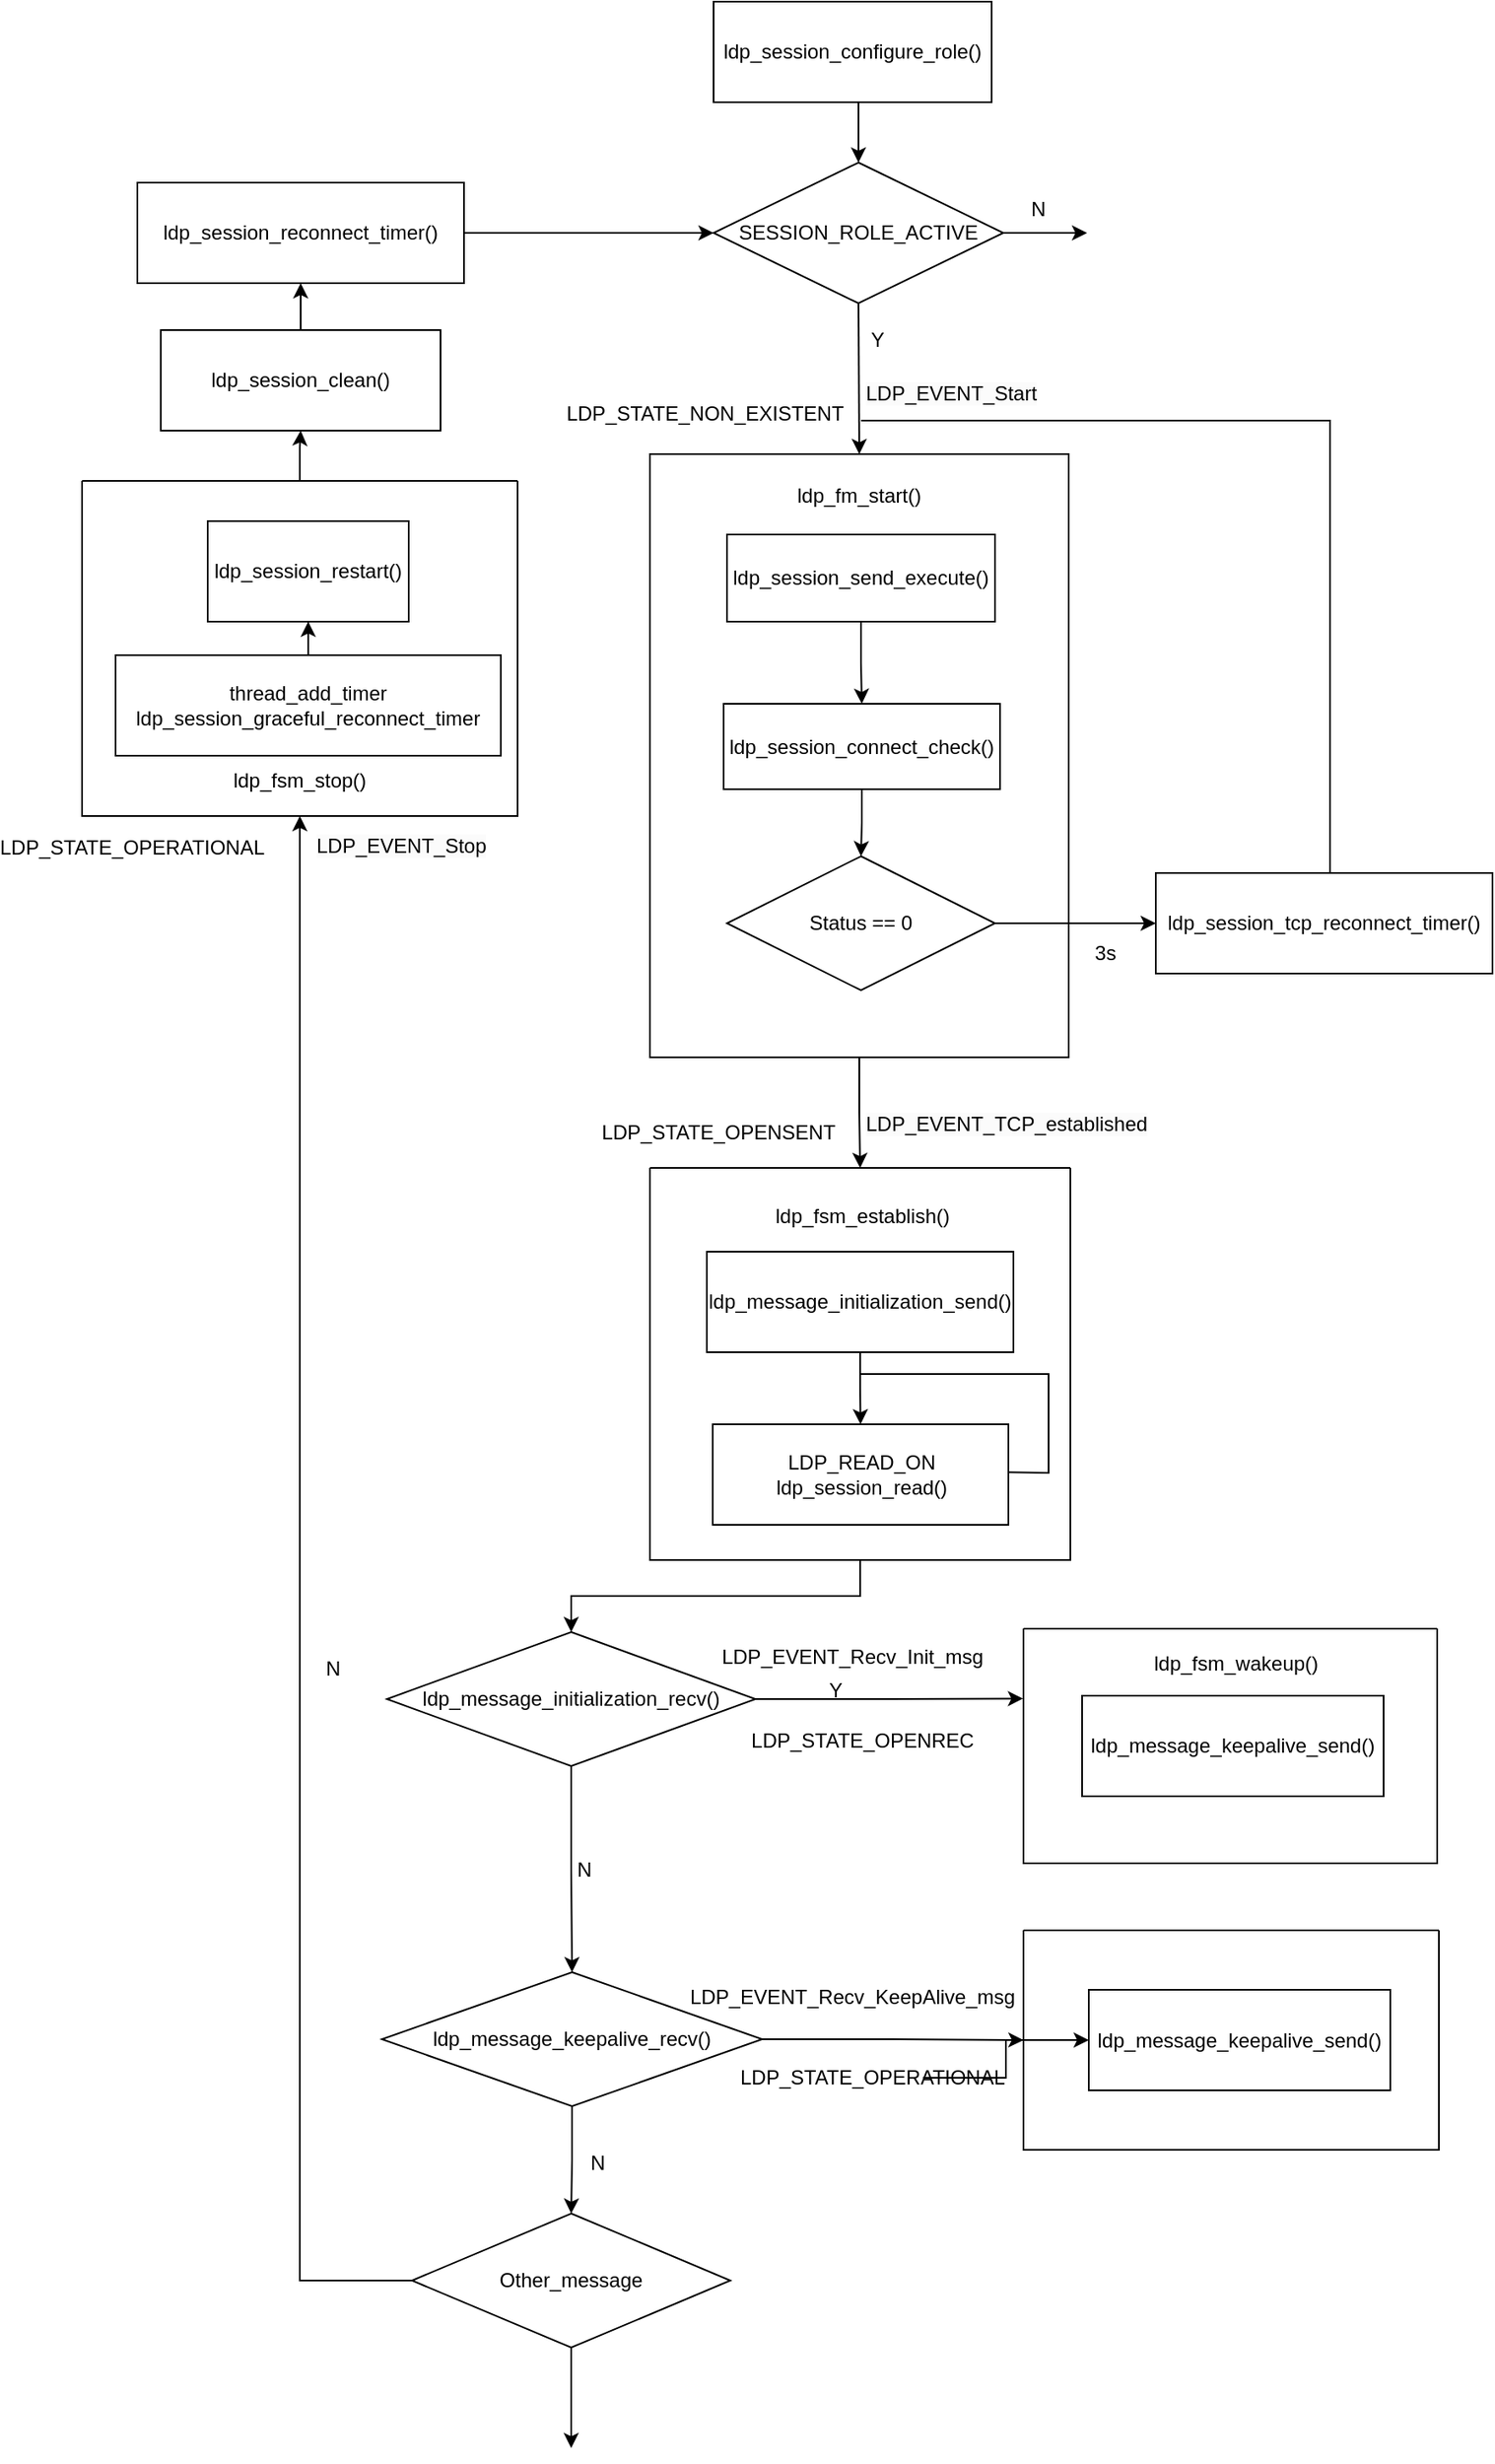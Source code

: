 <mxfile version="22.1.21" type="github">
  <diagram name="Trang-1" id="F_LR-eKWinX3yqfUgF5v">
    <mxGraphModel dx="3434" dy="1436" grid="1" gridSize="10" guides="1" tooltips="1" connect="1" arrows="1" fold="1" page="1" pageScale="1" pageWidth="827" pageHeight="1169" math="0" shadow="0">
      <root>
        <mxCell id="0" />
        <mxCell id="1" parent="0" />
        <mxCell id="z58J_Z5wbcEAKjZErqBA-4" style="edgeStyle=orthogonalEdgeStyle;rounded=0;orthogonalLoop=1;jettySize=auto;html=1;exitX=0.5;exitY=1;exitDx=0;exitDy=0;entryX=0.5;entryY=0;entryDx=0;entryDy=0;" edge="1" parent="1" source="z58J_Z5wbcEAKjZErqBA-2" target="z58J_Z5wbcEAKjZErqBA-3">
          <mxGeometry relative="1" as="geometry" />
        </mxCell>
        <mxCell id="z58J_Z5wbcEAKjZErqBA-2" value="ldp_session_configure_role()" style="rounded=0;whiteSpace=wrap;html=1;" vertex="1" parent="1">
          <mxGeometry y="20" width="166" height="60" as="geometry" />
        </mxCell>
        <mxCell id="z58J_Z5wbcEAKjZErqBA-8" style="edgeStyle=orthogonalEdgeStyle;rounded=0;orthogonalLoop=1;jettySize=auto;html=1;entryX=0.5;entryY=0;entryDx=0;entryDy=0;" edge="1" parent="1" target="z58J_Z5wbcEAKjZErqBA-13">
          <mxGeometry relative="1" as="geometry">
            <mxPoint x="83" y="340" as="targetPoint" />
            <mxPoint x="86.5" y="200" as="sourcePoint" />
          </mxGeometry>
        </mxCell>
        <mxCell id="z58J_Z5wbcEAKjZErqBA-12" style="edgeStyle=orthogonalEdgeStyle;rounded=0;orthogonalLoop=1;jettySize=auto;html=1;exitX=1;exitY=0.5;exitDx=0;exitDy=0;" edge="1" parent="1" source="z58J_Z5wbcEAKjZErqBA-3">
          <mxGeometry relative="1" as="geometry">
            <mxPoint x="223" y="158" as="targetPoint" />
          </mxGeometry>
        </mxCell>
        <mxCell id="z58J_Z5wbcEAKjZErqBA-3" value="SESSION_ROLE_ACTIVE" style="rhombus;whiteSpace=wrap;html=1;" vertex="1" parent="1">
          <mxGeometry y="116" width="173" height="84" as="geometry" />
        </mxCell>
        <mxCell id="z58J_Z5wbcEAKjZErqBA-7" value="N" style="text;html=1;strokeColor=none;fillColor=none;align=center;verticalAlign=middle;whiteSpace=wrap;rounded=0;" vertex="1" parent="1">
          <mxGeometry x="164" y="129" width="60" height="30" as="geometry" />
        </mxCell>
        <mxCell id="z58J_Z5wbcEAKjZErqBA-9" value="Y" style="text;html=1;strokeColor=none;fillColor=none;align=center;verticalAlign=middle;whiteSpace=wrap;rounded=0;" vertex="1" parent="1">
          <mxGeometry x="68" y="207" width="60" height="30" as="geometry" />
        </mxCell>
        <mxCell id="z58J_Z5wbcEAKjZErqBA-47" style="edgeStyle=orthogonalEdgeStyle;rounded=0;orthogonalLoop=1;jettySize=auto;html=1;entryX=0.5;entryY=0;entryDx=0;entryDy=0;" edge="1" parent="1" source="z58J_Z5wbcEAKjZErqBA-13" target="z58J_Z5wbcEAKjZErqBA-46">
          <mxGeometry relative="1" as="geometry" />
        </mxCell>
        <mxCell id="z58J_Z5wbcEAKjZErqBA-13" value="" style="rounded=0;whiteSpace=wrap;html=1;" vertex="1" parent="1">
          <mxGeometry x="-38" y="290" width="250" height="360" as="geometry" />
        </mxCell>
        <mxCell id="z58J_Z5wbcEAKjZErqBA-16" value="&lt;span style=&quot;color: rgb(0, 0, 0); font-family: Helvetica; font-size: 12px; font-style: normal; font-variant-ligatures: normal; font-variant-caps: normal; font-weight: 400; letter-spacing: normal; orphans: 2; text-align: center; text-indent: 0px; text-transform: none; widows: 2; word-spacing: 0px; -webkit-text-stroke-width: 0px; background-color: rgb(251, 251, 251); text-decoration-thickness: initial; text-decoration-style: initial; text-decoration-color: initial; float: none; display: inline !important;&quot;&gt;LDP_EVENT_Start&lt;/span&gt;" style="text;whiteSpace=wrap;html=1;" vertex="1" parent="1">
          <mxGeometry x="89" y="240" width="140" height="40" as="geometry" />
        </mxCell>
        <mxCell id="z58J_Z5wbcEAKjZErqBA-21" value="" style="edgeStyle=orthogonalEdgeStyle;rounded=0;orthogonalLoop=1;jettySize=auto;html=1;" edge="1" parent="1" source="z58J_Z5wbcEAKjZErqBA-19" target="z58J_Z5wbcEAKjZErqBA-20">
          <mxGeometry relative="1" as="geometry" />
        </mxCell>
        <mxCell id="z58J_Z5wbcEAKjZErqBA-19" value="ldp_session_send_execute()" style="rounded=0;whiteSpace=wrap;html=1;" vertex="1" parent="1">
          <mxGeometry x="8" y="338" width="160" height="52" as="geometry" />
        </mxCell>
        <mxCell id="z58J_Z5wbcEAKjZErqBA-30" style="edgeStyle=orthogonalEdgeStyle;rounded=0;orthogonalLoop=1;jettySize=auto;html=1;" edge="1" parent="1" source="z58J_Z5wbcEAKjZErqBA-20" target="z58J_Z5wbcEAKjZErqBA-29">
          <mxGeometry relative="1" as="geometry" />
        </mxCell>
        <mxCell id="z58J_Z5wbcEAKjZErqBA-20" value="ldp_session_connect_check()" style="whiteSpace=wrap;html=1;rounded=0;" vertex="1" parent="1">
          <mxGeometry x="6" y="439" width="165" height="51" as="geometry" />
        </mxCell>
        <mxCell id="z58J_Z5wbcEAKjZErqBA-25" value="ldp_fm_start()" style="text;html=1;strokeColor=none;fillColor=none;align=center;verticalAlign=middle;whiteSpace=wrap;rounded=0;" vertex="1" parent="1">
          <mxGeometry x="57" y="300" width="60" height="30" as="geometry" />
        </mxCell>
        <mxCell id="z58J_Z5wbcEAKjZErqBA-37" style="edgeStyle=orthogonalEdgeStyle;rounded=0;orthogonalLoop=1;jettySize=auto;html=1;entryX=0;entryY=0.5;entryDx=0;entryDy=0;" edge="1" parent="1" source="z58J_Z5wbcEAKjZErqBA-29" target="z58J_Z5wbcEAKjZErqBA-36">
          <mxGeometry relative="1" as="geometry" />
        </mxCell>
        <mxCell id="z58J_Z5wbcEAKjZErqBA-29" value="Status == 0" style="rhombus;whiteSpace=wrap;html=1;" vertex="1" parent="1">
          <mxGeometry x="8" y="530" width="160" height="80" as="geometry" />
        </mxCell>
        <mxCell id="z58J_Z5wbcEAKjZErqBA-32" value="Y" style="text;html=1;strokeColor=none;fillColor=none;align=center;verticalAlign=middle;whiteSpace=wrap;rounded=0;" vertex="1" parent="1">
          <mxGeometry x="43" y="1013" width="60" height="30" as="geometry" />
        </mxCell>
        <mxCell id="z58J_Z5wbcEAKjZErqBA-33" value="&lt;span style=&quot;color: rgb(0, 0, 0); font-family: Helvetica; font-size: 12px; font-style: normal; font-variant-ligatures: normal; font-variant-caps: normal; font-weight: 400; letter-spacing: normal; orphans: 2; text-align: center; text-indent: 0px; text-transform: none; widows: 2; word-spacing: 0px; -webkit-text-stroke-width: 0px; background-color: rgb(251, 251, 251); text-decoration-thickness: initial; text-decoration-style: initial; text-decoration-color: initial; float: none; display: inline !important;&quot;&gt;LDP_EVENT_TCP_established&lt;/span&gt;" style="text;whiteSpace=wrap;html=1;" vertex="1" parent="1">
          <mxGeometry x="89" y="676" width="140" height="40" as="geometry" />
        </mxCell>
        <mxCell id="z58J_Z5wbcEAKjZErqBA-35" value="N" style="text;html=1;strokeColor=none;fillColor=none;align=center;verticalAlign=middle;whiteSpace=wrap;rounded=0;" vertex="1" parent="1">
          <mxGeometry x="-257" y="1000" width="60" height="30" as="geometry" />
        </mxCell>
        <mxCell id="z58J_Z5wbcEAKjZErqBA-36" value="ldp_session_tcp_reconnect_timer()" style="rounded=0;whiteSpace=wrap;html=1;" vertex="1" parent="1">
          <mxGeometry x="264" y="540" width="201" height="60" as="geometry" />
        </mxCell>
        <mxCell id="z58J_Z5wbcEAKjZErqBA-38" value="3s" style="text;html=1;strokeColor=none;fillColor=none;align=center;verticalAlign=middle;whiteSpace=wrap;rounded=0;" vertex="1" parent="1">
          <mxGeometry x="204" y="573" width="60" height="30" as="geometry" />
        </mxCell>
        <mxCell id="z58J_Z5wbcEAKjZErqBA-40" value="" style="endArrow=none;html=1;rounded=0;" edge="1" parent="1">
          <mxGeometry width="50" height="50" relative="1" as="geometry">
            <mxPoint x="368" y="540" as="sourcePoint" />
            <mxPoint x="88" y="270" as="targetPoint" />
            <Array as="points">
              <mxPoint x="368" y="270" />
            </Array>
          </mxGeometry>
        </mxCell>
        <mxCell id="z58J_Z5wbcEAKjZErqBA-41" value="LDP_STATE_NON_EXISTENT" style="text;html=1;strokeColor=none;fillColor=none;align=center;verticalAlign=middle;whiteSpace=wrap;rounded=0;" vertex="1" parent="1">
          <mxGeometry x="-35" y="251" width="60" height="30" as="geometry" />
        </mxCell>
        <mxCell id="z58J_Z5wbcEAKjZErqBA-43" style="edgeStyle=orthogonalEdgeStyle;rounded=0;orthogonalLoop=1;jettySize=auto;html=1;" edge="1" parent="1" source="z58J_Z5wbcEAKjZErqBA-42" target="z58J_Z5wbcEAKjZErqBA-44">
          <mxGeometry relative="1" as="geometry">
            <mxPoint x="88.5" y="860" as="targetPoint" />
          </mxGeometry>
        </mxCell>
        <mxCell id="z58J_Z5wbcEAKjZErqBA-42" value="ldp_message_initialization_send()" style="rounded=0;whiteSpace=wrap;html=1;" vertex="1" parent="1">
          <mxGeometry x="-4" y="766" width="183" height="60" as="geometry" />
        </mxCell>
        <mxCell id="z58J_Z5wbcEAKjZErqBA-44" value="LDP_READ_ON&lt;br&gt;ldp_session_read()" style="rounded=0;whiteSpace=wrap;html=1;" vertex="1" parent="1">
          <mxGeometry x="-0.5" y="869" width="176.5" height="60" as="geometry" />
        </mxCell>
        <mxCell id="z58J_Z5wbcEAKjZErqBA-55" style="edgeStyle=orthogonalEdgeStyle;rounded=0;orthogonalLoop=1;jettySize=auto;html=1;entryX=0.5;entryY=0;entryDx=0;entryDy=0;" edge="1" parent="1" source="z58J_Z5wbcEAKjZErqBA-46" target="z58J_Z5wbcEAKjZErqBA-54">
          <mxGeometry relative="1" as="geometry" />
        </mxCell>
        <mxCell id="z58J_Z5wbcEAKjZErqBA-46" value="" style="swimlane;startSize=0;" vertex="1" parent="1">
          <mxGeometry x="-38" y="716" width="251" height="234" as="geometry" />
        </mxCell>
        <mxCell id="z58J_Z5wbcEAKjZErqBA-48" value="ldp_fsm_establish()" style="text;html=1;strokeColor=none;fillColor=none;align=center;verticalAlign=middle;whiteSpace=wrap;rounded=0;" vertex="1" parent="z58J_Z5wbcEAKjZErqBA-46">
          <mxGeometry x="97" y="14" width="60" height="30" as="geometry" />
        </mxCell>
        <mxCell id="z58J_Z5wbcEAKjZErqBA-53" value="" style="endArrow=none;html=1;rounded=0;exitX=0.998;exitY=0.478;exitDx=0;exitDy=0;exitPerimeter=0;" edge="1" parent="z58J_Z5wbcEAKjZErqBA-46" source="z58J_Z5wbcEAKjZErqBA-44">
          <mxGeometry width="50" height="50" relative="1" as="geometry">
            <mxPoint x="221" y="182" as="sourcePoint" />
            <mxPoint x="126" y="123" as="targetPoint" />
            <Array as="points">
              <mxPoint x="238" y="182" />
              <mxPoint x="238" y="123" />
            </Array>
          </mxGeometry>
        </mxCell>
        <mxCell id="z58J_Z5wbcEAKjZErqBA-51" value="LDP_STATE_OPENSENT" style="text;html=1;strokeColor=none;fillColor=none;align=center;verticalAlign=middle;whiteSpace=wrap;rounded=0;" vertex="1" parent="1">
          <mxGeometry x="-27" y="680" width="60" height="30" as="geometry" />
        </mxCell>
        <mxCell id="z58J_Z5wbcEAKjZErqBA-57" style="edgeStyle=orthogonalEdgeStyle;rounded=0;orthogonalLoop=1;jettySize=auto;html=1;exitX=0;exitY=0.5;exitDx=0;exitDy=0;" edge="1" parent="1" source="z58J_Z5wbcEAKjZErqBA-86" target="z58J_Z5wbcEAKjZErqBA-90">
          <mxGeometry relative="1" as="geometry">
            <mxPoint x="-187" y="1380" as="sourcePoint" />
            <mxPoint x="-207" y="410" as="targetPoint" />
            <Array as="points">
              <mxPoint x="-247" y="1380" />
            </Array>
          </mxGeometry>
        </mxCell>
        <mxCell id="z58J_Z5wbcEAKjZErqBA-77" style="edgeStyle=orthogonalEdgeStyle;rounded=0;orthogonalLoop=1;jettySize=auto;html=1;entryX=0.5;entryY=0;entryDx=0;entryDy=0;" edge="1" parent="1" source="z58J_Z5wbcEAKjZErqBA-54" target="z58J_Z5wbcEAKjZErqBA-68">
          <mxGeometry relative="1" as="geometry" />
        </mxCell>
        <mxCell id="z58J_Z5wbcEAKjZErqBA-54" value="ldp_message_initialization_recv()" style="rhombus;whiteSpace=wrap;html=1;" vertex="1" parent="1">
          <mxGeometry x="-195" y="993" width="220" height="80" as="geometry" />
        </mxCell>
        <mxCell id="z58J_Z5wbcEAKjZErqBA-59" value="LDP_EVENT_Recv_Init_msg" style="text;html=1;strokeColor=none;fillColor=none;align=center;verticalAlign=middle;whiteSpace=wrap;rounded=0;" vertex="1" parent="1">
          <mxGeometry x="53" y="993" width="60" height="30" as="geometry" />
        </mxCell>
        <mxCell id="z58J_Z5wbcEAKjZErqBA-61" value="" style="swimlane;startSize=0;" vertex="1" parent="1">
          <mxGeometry x="185" y="991" width="247" height="140" as="geometry" />
        </mxCell>
        <mxCell id="z58J_Z5wbcEAKjZErqBA-64" value="ldp_message_keepalive_send()" style="rounded=0;whiteSpace=wrap;html=1;" vertex="1" parent="z58J_Z5wbcEAKjZErqBA-61">
          <mxGeometry x="35" y="40" width="180" height="60" as="geometry" />
        </mxCell>
        <mxCell id="z58J_Z5wbcEAKjZErqBA-63" value="ldp_fsm_wakeup()" style="text;html=1;strokeColor=none;fillColor=none;align=center;verticalAlign=middle;whiteSpace=wrap;rounded=0;" vertex="1" parent="1">
          <mxGeometry x="282" y="997" width="60" height="30" as="geometry" />
        </mxCell>
        <mxCell id="z58J_Z5wbcEAKjZErqBA-65" value="LDP_STATE_OPENREC" style="text;html=1;strokeColor=none;fillColor=none;align=center;verticalAlign=middle;whiteSpace=wrap;rounded=0;" vertex="1" parent="1">
          <mxGeometry x="58.5" y="1043" width="60" height="30" as="geometry" />
        </mxCell>
        <mxCell id="z58J_Z5wbcEAKjZErqBA-80" style="edgeStyle=orthogonalEdgeStyle;rounded=0;orthogonalLoop=1;jettySize=auto;html=1;exitX=1;exitY=0.5;exitDx=0;exitDy=0;entryX=0;entryY=0.5;entryDx=0;entryDy=0;" edge="1" parent="1" source="z58J_Z5wbcEAKjZErqBA-68" target="z58J_Z5wbcEAKjZErqBA-79">
          <mxGeometry relative="1" as="geometry" />
        </mxCell>
        <mxCell id="z58J_Z5wbcEAKjZErqBA-87" style="edgeStyle=orthogonalEdgeStyle;rounded=0;orthogonalLoop=1;jettySize=auto;html=1;entryX=0.5;entryY=0;entryDx=0;entryDy=0;" edge="1" parent="1" source="z58J_Z5wbcEAKjZErqBA-68" target="z58J_Z5wbcEAKjZErqBA-86">
          <mxGeometry relative="1" as="geometry" />
        </mxCell>
        <mxCell id="z58J_Z5wbcEAKjZErqBA-68" value="ldp_message_keepalive_recv()" style="rhombus;whiteSpace=wrap;html=1;" vertex="1" parent="1">
          <mxGeometry x="-198" y="1196" width="227" height="80" as="geometry" />
        </mxCell>
        <mxCell id="z58J_Z5wbcEAKjZErqBA-76" style="edgeStyle=orthogonalEdgeStyle;rounded=0;orthogonalLoop=1;jettySize=auto;html=1;entryX=-0.001;entryY=0.298;entryDx=0;entryDy=0;entryPerimeter=0;" edge="1" parent="1" source="z58J_Z5wbcEAKjZErqBA-54" target="z58J_Z5wbcEAKjZErqBA-61">
          <mxGeometry relative="1" as="geometry" />
        </mxCell>
        <mxCell id="z58J_Z5wbcEAKjZErqBA-78" value="N" style="text;html=1;strokeColor=none;fillColor=none;align=center;verticalAlign=middle;whiteSpace=wrap;rounded=0;" vertex="1" parent="1">
          <mxGeometry x="-107" y="1120" width="60" height="30" as="geometry" />
        </mxCell>
        <mxCell id="z58J_Z5wbcEAKjZErqBA-79" value="" style="swimlane;startSize=0;" vertex="1" parent="1">
          <mxGeometry x="185" y="1171" width="248" height="131" as="geometry" />
        </mxCell>
        <mxCell id="z58J_Z5wbcEAKjZErqBA-85" value="ldp_message_keepalive_send()" style="rounded=0;whiteSpace=wrap;html=1;" vertex="1" parent="z58J_Z5wbcEAKjZErqBA-79">
          <mxGeometry x="39" y="35.5" width="180" height="60" as="geometry" />
        </mxCell>
        <mxCell id="z58J_Z5wbcEAKjZErqBA-82" value="LDP_EVENT_Recv_KeepAlive_msg" style="text;html=1;strokeColor=none;fillColor=none;align=center;verticalAlign=middle;whiteSpace=wrap;rounded=0;" vertex="1" parent="1">
          <mxGeometry x="52.5" y="1196" width="60" height="30" as="geometry" />
        </mxCell>
        <mxCell id="z58J_Z5wbcEAKjZErqBA-97" value="" style="edgeStyle=orthogonalEdgeStyle;rounded=0;orthogonalLoop=1;jettySize=auto;html=1;" edge="1" parent="1" source="z58J_Z5wbcEAKjZErqBA-84" target="z58J_Z5wbcEAKjZErqBA-85">
          <mxGeometry relative="1" as="geometry" />
        </mxCell>
        <mxCell id="z58J_Z5wbcEAKjZErqBA-84" value="LDP_STATE_OPERATIONAL" style="text;html=1;strokeColor=none;fillColor=none;align=center;verticalAlign=middle;whiteSpace=wrap;rounded=0;" vertex="1" parent="1">
          <mxGeometry x="65" y="1244" width="60" height="30" as="geometry" />
        </mxCell>
        <mxCell id="z58J_Z5wbcEAKjZErqBA-89" style="edgeStyle=orthogonalEdgeStyle;rounded=0;orthogonalLoop=1;jettySize=auto;html=1;" edge="1" parent="1" source="z58J_Z5wbcEAKjZErqBA-86">
          <mxGeometry relative="1" as="geometry">
            <mxPoint x="-85" y="1480" as="targetPoint" />
          </mxGeometry>
        </mxCell>
        <mxCell id="z58J_Z5wbcEAKjZErqBA-86" value="Other_message" style="rhombus;whiteSpace=wrap;html=1;" vertex="1" parent="1">
          <mxGeometry x="-180" y="1340" width="190" height="80" as="geometry" />
        </mxCell>
        <mxCell id="z58J_Z5wbcEAKjZErqBA-88" value="N" style="text;html=1;strokeColor=none;fillColor=none;align=center;verticalAlign=middle;whiteSpace=wrap;rounded=0;" vertex="1" parent="1">
          <mxGeometry x="-99" y="1295" width="60" height="30" as="geometry" />
        </mxCell>
        <mxCell id="z58J_Z5wbcEAKjZErqBA-101" style="edgeStyle=orthogonalEdgeStyle;rounded=0;orthogonalLoop=1;jettySize=auto;html=1;entryX=0.5;entryY=1;entryDx=0;entryDy=0;" edge="1" parent="1" source="z58J_Z5wbcEAKjZErqBA-90" target="z58J_Z5wbcEAKjZErqBA-100">
          <mxGeometry relative="1" as="geometry" />
        </mxCell>
        <mxCell id="z58J_Z5wbcEAKjZErqBA-90" value="" style="swimlane;startSize=0;" vertex="1" parent="1">
          <mxGeometry x="-377" y="306" width="260" height="200" as="geometry" />
        </mxCell>
        <mxCell id="z58J_Z5wbcEAKjZErqBA-91" value="ldp_fsm_stop()" style="text;html=1;strokeColor=none;fillColor=none;align=center;verticalAlign=middle;whiteSpace=wrap;rounded=0;" vertex="1" parent="z58J_Z5wbcEAKjZErqBA-90">
          <mxGeometry x="100" y="164" width="60" height="30" as="geometry" />
        </mxCell>
        <mxCell id="z58J_Z5wbcEAKjZErqBA-95" style="edgeStyle=orthogonalEdgeStyle;rounded=0;orthogonalLoop=1;jettySize=auto;html=1;entryX=0.5;entryY=1;entryDx=0;entryDy=0;" edge="1" parent="z58J_Z5wbcEAKjZErqBA-90" source="z58J_Z5wbcEAKjZErqBA-93" target="z58J_Z5wbcEAKjZErqBA-94">
          <mxGeometry relative="1" as="geometry" />
        </mxCell>
        <mxCell id="z58J_Z5wbcEAKjZErqBA-93" value="thread_add_timer&lt;br&gt;ldp_session_graceful_reconnect_timer" style="rounded=0;whiteSpace=wrap;html=1;" vertex="1" parent="z58J_Z5wbcEAKjZErqBA-90">
          <mxGeometry x="20" y="104" width="230" height="60" as="geometry" />
        </mxCell>
        <mxCell id="z58J_Z5wbcEAKjZErqBA-94" value="ldp_session_restart()" style="rounded=0;whiteSpace=wrap;html=1;" vertex="1" parent="z58J_Z5wbcEAKjZErqBA-90">
          <mxGeometry x="75" y="24" width="120" height="60" as="geometry" />
        </mxCell>
        <mxCell id="z58J_Z5wbcEAKjZErqBA-98" value="LDP_STATE_OPERATIONAL" style="text;html=1;strokeColor=none;fillColor=none;align=center;verticalAlign=middle;whiteSpace=wrap;rounded=0;" vertex="1" parent="1">
          <mxGeometry x="-377" y="510" width="60" height="30" as="geometry" />
        </mxCell>
        <mxCell id="z58J_Z5wbcEAKjZErqBA-99" value="&lt;span style=&quot;color: rgb(0, 0, 0); font-family: Helvetica; font-size: 12px; font-style: normal; font-variant-ligatures: normal; font-variant-caps: normal; font-weight: 400; letter-spacing: normal; orphans: 2; text-align: center; text-indent: 0px; text-transform: none; widows: 2; word-spacing: 0px; -webkit-text-stroke-width: 0px; background-color: rgb(251, 251, 251); text-decoration-thickness: initial; text-decoration-style: initial; text-decoration-color: initial; float: none; display: inline !important;&quot;&gt;LDP_EVENT_Stop&lt;/span&gt;" style="text;whiteSpace=wrap;html=1;" vertex="1" parent="1">
          <mxGeometry x="-239" y="510" width="140" height="40" as="geometry" />
        </mxCell>
        <mxCell id="z58J_Z5wbcEAKjZErqBA-103" value="" style="edgeStyle=orthogonalEdgeStyle;rounded=0;orthogonalLoop=1;jettySize=auto;html=1;" edge="1" parent="1" source="z58J_Z5wbcEAKjZErqBA-100" target="z58J_Z5wbcEAKjZErqBA-102">
          <mxGeometry relative="1" as="geometry" />
        </mxCell>
        <mxCell id="z58J_Z5wbcEAKjZErqBA-100" value="ldp_session_clean()" style="rounded=0;whiteSpace=wrap;html=1;" vertex="1" parent="1">
          <mxGeometry x="-330" y="216" width="167" height="60" as="geometry" />
        </mxCell>
        <mxCell id="z58J_Z5wbcEAKjZErqBA-104" style="edgeStyle=orthogonalEdgeStyle;rounded=0;orthogonalLoop=1;jettySize=auto;html=1;entryX=0;entryY=0.5;entryDx=0;entryDy=0;" edge="1" parent="1" source="z58J_Z5wbcEAKjZErqBA-102" target="z58J_Z5wbcEAKjZErqBA-3">
          <mxGeometry relative="1" as="geometry" />
        </mxCell>
        <mxCell id="z58J_Z5wbcEAKjZErqBA-102" value="ldp_session_reconnect_timer()" style="whiteSpace=wrap;html=1;rounded=0;" vertex="1" parent="1">
          <mxGeometry x="-344" y="128" width="195" height="60" as="geometry" />
        </mxCell>
      </root>
    </mxGraphModel>
  </diagram>
</mxfile>
